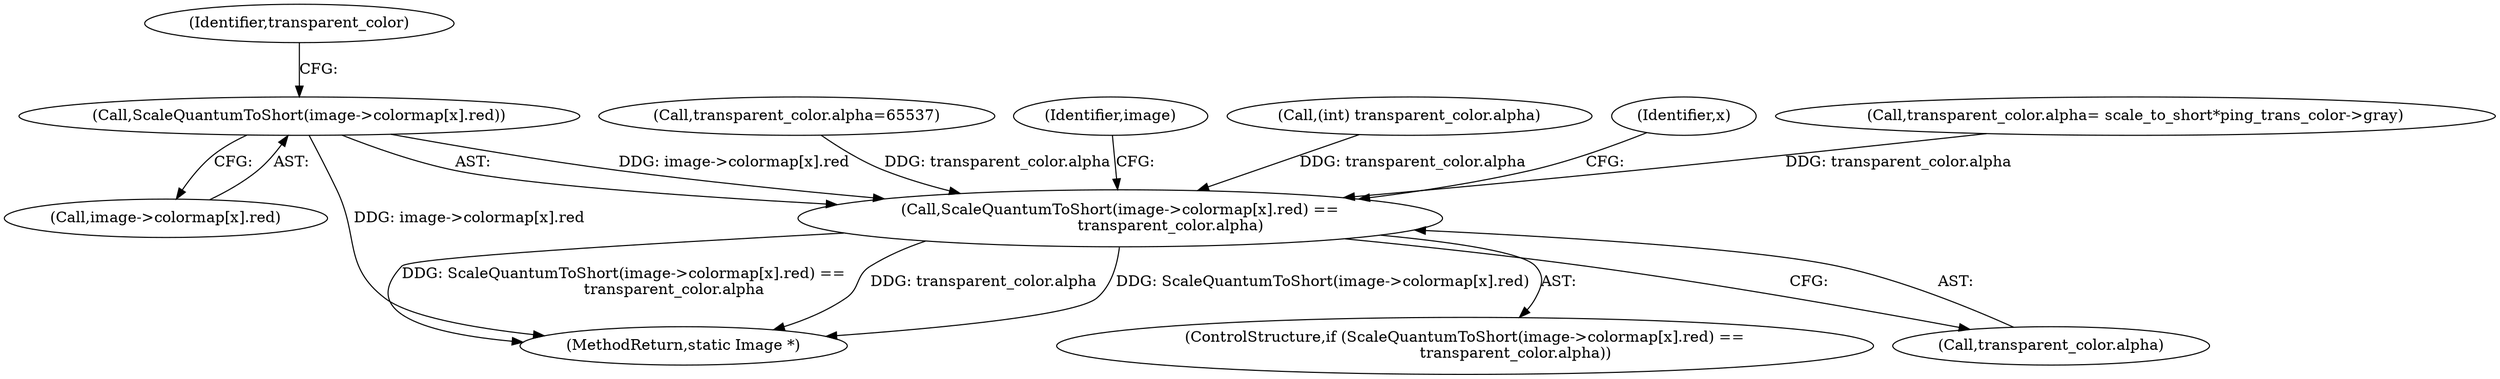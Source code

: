 digraph "0_ImageMagick_8ca35831e91c3db8c6d281d09b605001003bec08@array" {
"1004279" [label="(Call,ScaleQuantumToShort(image->colormap[x].red))"];
"1004278" [label="(Call,ScaleQuantumToShort(image->colormap[x].red) ==\n                     transparent_color.alpha)"];
"1004279" [label="(Call,ScaleQuantumToShort(image->colormap[x].red))"];
"1000417" [label="(Call,transparent_color.alpha=65537)"];
"1004278" [label="(Call,ScaleQuantumToShort(image->colormap[x].red) ==\n                     transparent_color.alpha)"];
"1004277" [label="(ControlStructure,if (ScaleQuantumToShort(image->colormap[x].red) ==\n                     transparent_color.alpha))"];
"1005492" [label="(MethodReturn,static Image *)"];
"1004295" [label="(Identifier,image)"];
"1002435" [label="(Call,(int) transparent_color.alpha)"];
"1004288" [label="(Identifier,transparent_color)"];
"1004275" [label="(Identifier,x)"];
"1004280" [label="(Call,image->colormap[x].red)"];
"1004287" [label="(Call,transparent_color.alpha)"];
"1002405" [label="(Call,transparent_color.alpha= scale_to_short*ping_trans_color->gray)"];
"1004279" -> "1004278"  [label="AST: "];
"1004279" -> "1004280"  [label="CFG: "];
"1004280" -> "1004279"  [label="AST: "];
"1004288" -> "1004279"  [label="CFG: "];
"1004279" -> "1005492"  [label="DDG: image->colormap[x].red"];
"1004279" -> "1004278"  [label="DDG: image->colormap[x].red"];
"1004278" -> "1004277"  [label="AST: "];
"1004278" -> "1004287"  [label="CFG: "];
"1004287" -> "1004278"  [label="AST: "];
"1004295" -> "1004278"  [label="CFG: "];
"1004275" -> "1004278"  [label="CFG: "];
"1004278" -> "1005492"  [label="DDG: ScaleQuantumToShort(image->colormap[x].red) ==\n                     transparent_color.alpha"];
"1004278" -> "1005492"  [label="DDG: transparent_color.alpha"];
"1004278" -> "1005492"  [label="DDG: ScaleQuantumToShort(image->colormap[x].red)"];
"1002405" -> "1004278"  [label="DDG: transparent_color.alpha"];
"1000417" -> "1004278"  [label="DDG: transparent_color.alpha"];
"1002435" -> "1004278"  [label="DDG: transparent_color.alpha"];
}
